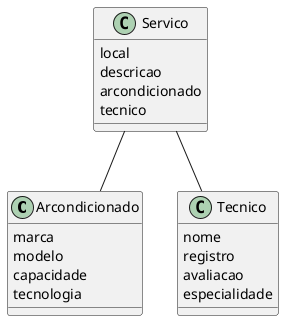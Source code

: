 @startuml

class Arcondicionado{
    marca 
    modelo
    capacidade
    tecnologia

}
class Servico{
    local
    descricao
    arcondicionado
    tecnico


}
class Tecnico{
    nome
    registro
    avaliacao
    especialidade
}
Servico -- Tecnico
Servico -- Arcondicionado 

@enduml